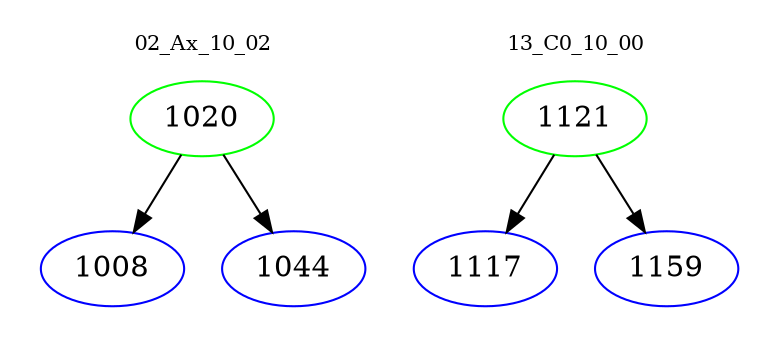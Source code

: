 digraph{
subgraph cluster_0 {
color = white
label = "02_Ax_10_02";
fontsize=10;
T0_1020 [label="1020", color="green"]
T0_1020 -> T0_1008 [color="black"]
T0_1008 [label="1008", color="blue"]
T0_1020 -> T0_1044 [color="black"]
T0_1044 [label="1044", color="blue"]
}
subgraph cluster_1 {
color = white
label = "13_C0_10_00";
fontsize=10;
T1_1121 [label="1121", color="green"]
T1_1121 -> T1_1117 [color="black"]
T1_1117 [label="1117", color="blue"]
T1_1121 -> T1_1159 [color="black"]
T1_1159 [label="1159", color="blue"]
}
}
